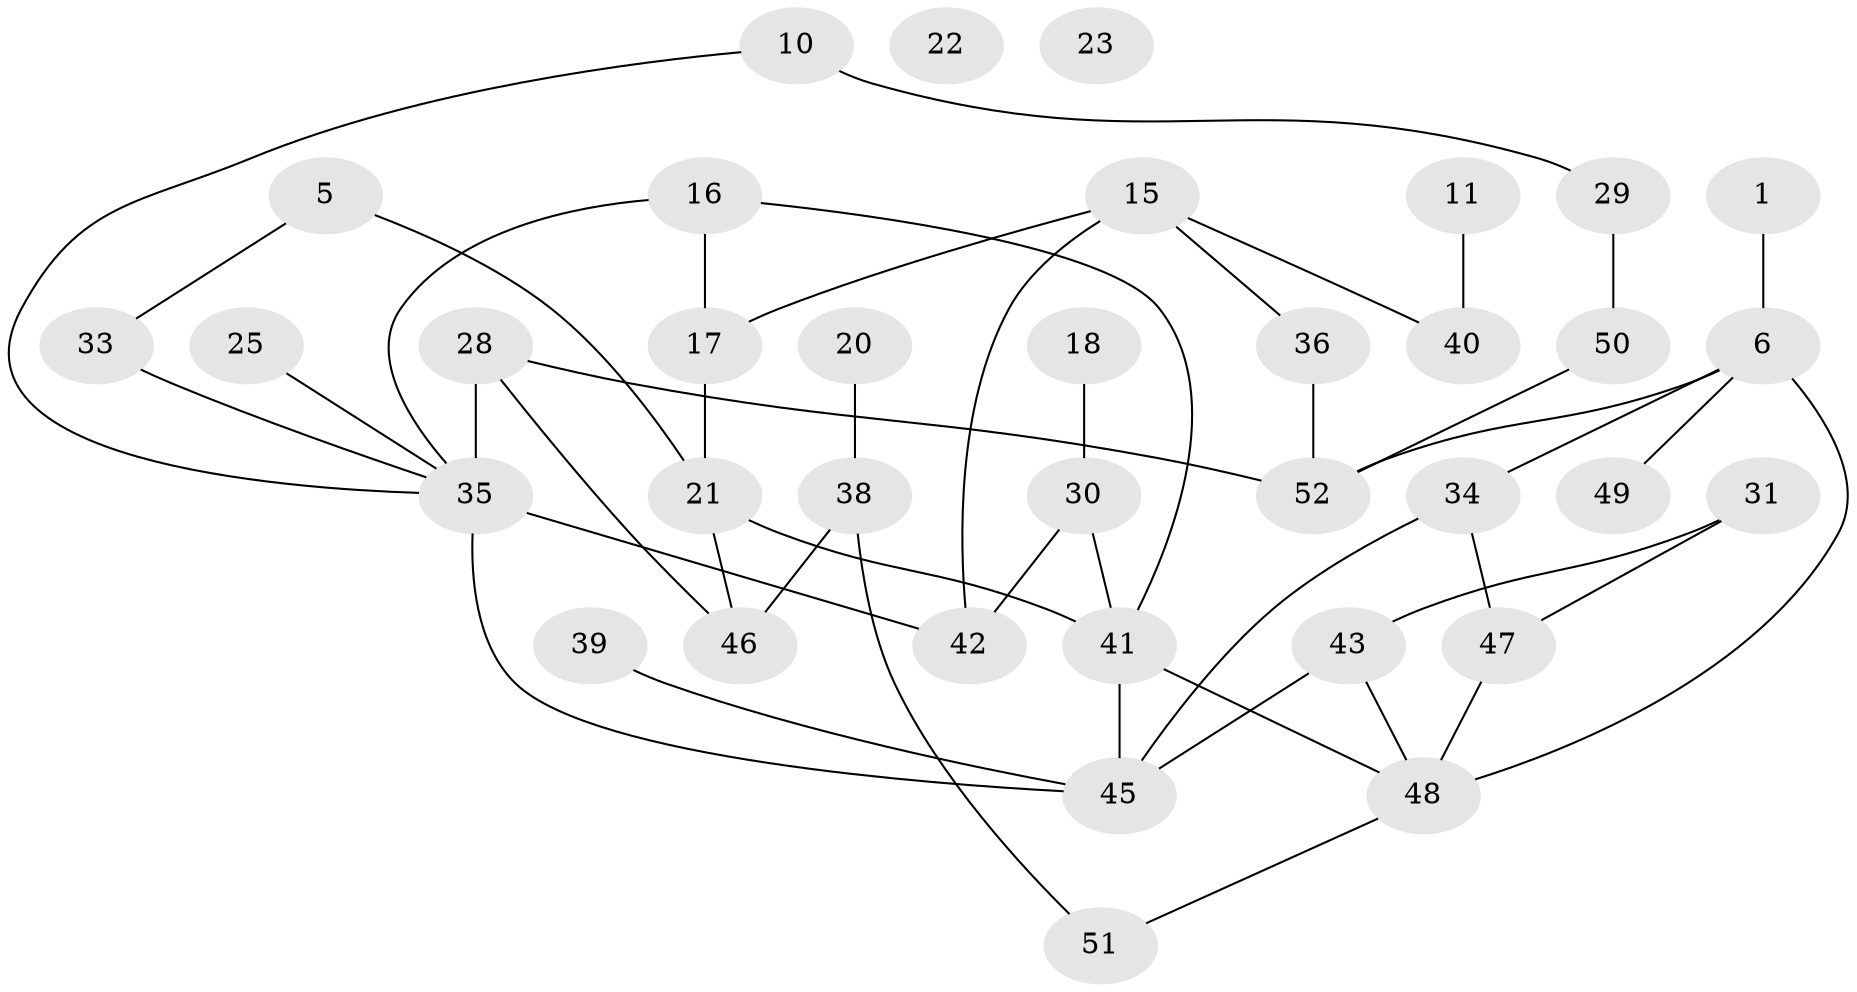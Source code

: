 // original degree distribution, {1: 0.15384615384615385, 3: 0.3076923076923077, 2: 0.2692307692307692, 5: 0.09615384615384616, 4: 0.11538461538461539, 0: 0.038461538461538464, 7: 0.019230769230769232}
// Generated by graph-tools (version 1.1) at 2025/43/03/04/25 21:43:27]
// undirected, 36 vertices, 47 edges
graph export_dot {
graph [start="1"]
  node [color=gray90,style=filled];
  1;
  5;
  6 [super="+2"];
  10;
  11;
  15;
  16;
  17;
  18;
  20;
  21 [super="+4"];
  22;
  23;
  25;
  28 [super="+9"];
  29;
  30;
  31;
  33;
  34;
  35 [super="+12+24+7"];
  36;
  38;
  39;
  40;
  41 [super="+8+13"];
  42;
  43 [super="+27+37"];
  45 [super="+44"];
  46;
  47 [super="+14"];
  48 [super="+3+32"];
  49;
  50;
  51;
  52 [super="+19"];
  1 -- 6;
  5 -- 33;
  5 -- 21;
  6 -- 34;
  6 -- 48 [weight=2];
  6 -- 49;
  6 -- 52;
  10 -- 29;
  10 -- 35;
  11 -- 40;
  15 -- 17;
  15 -- 36;
  15 -- 40;
  15 -- 42;
  16 -- 17;
  16 -- 35;
  16 -- 41;
  17 -- 21;
  18 -- 30;
  20 -- 38;
  21 -- 46;
  21 -- 41;
  25 -- 35;
  28 -- 52 [weight=2];
  28 -- 46;
  28 -- 35 [weight=2];
  29 -- 50;
  30 -- 42;
  30 -- 41;
  31 -- 43;
  31 -- 47;
  33 -- 35;
  34 -- 47;
  34 -- 45;
  35 -- 42;
  35 -- 45 [weight=3];
  36 -- 52;
  38 -- 46;
  38 -- 51;
  39 -- 45;
  41 -- 48;
  41 -- 45;
  43 -- 45 [weight=3];
  43 -- 48;
  47 -- 48;
  48 -- 51;
  50 -- 52;
}
